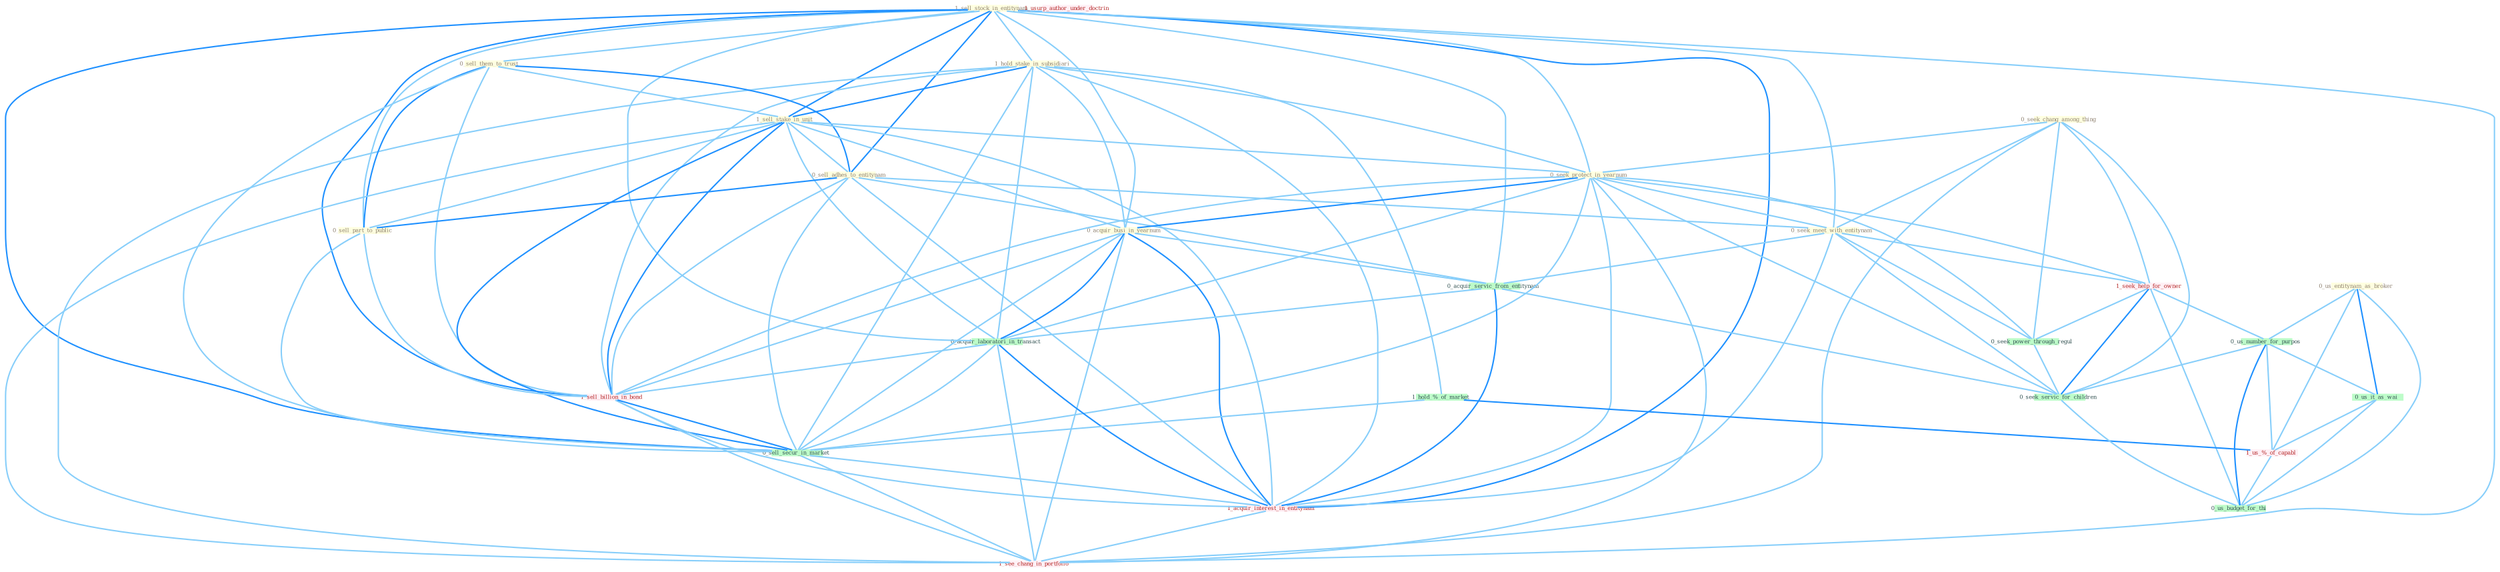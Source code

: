 Graph G{ 
    node
    [shape=polygon,style=filled,width=.5,height=.06,color="#BDFCC9",fixedsize=true,fontsize=4,
    fontcolor="#2f4f4f"];
    {node
    [color="#ffffe0", fontcolor="#8b7d6b"] "1_sell_stock_in_entitynam " "1_hold_stake_in_subsidiari " "0_sell_them_to_trust " "1_sell_stake_in_unit " "0_seek_chang_among_thing " "0_sell_adhes_to_entitynam " "0_seek_protect_in_yearnum " "0_acquir_busi_in_yearnum " "0_sell_part_to_public " "0_seek_meet_with_entitynam " "0_us_entitynam_as_broker "}
{node [color="#fff0f5", fontcolor="#b22222"] "1_seek_help_for_owner " "1_sell_billion_in_bond " "1_usurp_author_under_doctrin " "1_us_%_of_capabl " "1_acquir_interest_in_entitynam " "1_see_chang_in_portfolio "}
edge [color="#B0E2FF"];

	"1_sell_stock_in_entitynam " -- "1_hold_stake_in_subsidiari " [w="1", color="#87cefa" ];
	"1_sell_stock_in_entitynam " -- "0_sell_them_to_trust " [w="1", color="#87cefa" ];
	"1_sell_stock_in_entitynam " -- "1_sell_stake_in_unit " [w="2", color="#1e90ff" , len=0.8];
	"1_sell_stock_in_entitynam " -- "0_sell_adhes_to_entitynam " [w="2", color="#1e90ff" , len=0.8];
	"1_sell_stock_in_entitynam " -- "0_seek_protect_in_yearnum " [w="1", color="#87cefa" ];
	"1_sell_stock_in_entitynam " -- "0_acquir_busi_in_yearnum " [w="1", color="#87cefa" ];
	"1_sell_stock_in_entitynam " -- "0_sell_part_to_public " [w="1", color="#87cefa" ];
	"1_sell_stock_in_entitynam " -- "0_seek_meet_with_entitynam " [w="1", color="#87cefa" ];
	"1_sell_stock_in_entitynam " -- "0_acquir_servic_from_entitynam " [w="1", color="#87cefa" ];
	"1_sell_stock_in_entitynam " -- "0_acquir_laboratori_in_transact " [w="1", color="#87cefa" ];
	"1_sell_stock_in_entitynam " -- "1_sell_billion_in_bond " [w="2", color="#1e90ff" , len=0.8];
	"1_sell_stock_in_entitynam " -- "0_sell_secur_in_market " [w="2", color="#1e90ff" , len=0.8];
	"1_sell_stock_in_entitynam " -- "1_acquir_interest_in_entitynam " [w="2", color="#1e90ff" , len=0.8];
	"1_sell_stock_in_entitynam " -- "1_see_chang_in_portfolio " [w="1", color="#87cefa" ];
	"1_hold_stake_in_subsidiari " -- "1_sell_stake_in_unit " [w="2", color="#1e90ff" , len=0.8];
	"1_hold_stake_in_subsidiari " -- "0_seek_protect_in_yearnum " [w="1", color="#87cefa" ];
	"1_hold_stake_in_subsidiari " -- "0_acquir_busi_in_yearnum " [w="1", color="#87cefa" ];
	"1_hold_stake_in_subsidiari " -- "1_hold_%_of_market " [w="1", color="#87cefa" ];
	"1_hold_stake_in_subsidiari " -- "0_acquir_laboratori_in_transact " [w="1", color="#87cefa" ];
	"1_hold_stake_in_subsidiari " -- "1_sell_billion_in_bond " [w="1", color="#87cefa" ];
	"1_hold_stake_in_subsidiari " -- "0_sell_secur_in_market " [w="1", color="#87cefa" ];
	"1_hold_stake_in_subsidiari " -- "1_acquir_interest_in_entitynam " [w="1", color="#87cefa" ];
	"1_hold_stake_in_subsidiari " -- "1_see_chang_in_portfolio " [w="1", color="#87cefa" ];
	"0_sell_them_to_trust " -- "1_sell_stake_in_unit " [w="1", color="#87cefa" ];
	"0_sell_them_to_trust " -- "0_sell_adhes_to_entitynam " [w="2", color="#1e90ff" , len=0.8];
	"0_sell_them_to_trust " -- "0_sell_part_to_public " [w="2", color="#1e90ff" , len=0.8];
	"0_sell_them_to_trust " -- "1_sell_billion_in_bond " [w="1", color="#87cefa" ];
	"0_sell_them_to_trust " -- "0_sell_secur_in_market " [w="1", color="#87cefa" ];
	"1_sell_stake_in_unit " -- "0_sell_adhes_to_entitynam " [w="1", color="#87cefa" ];
	"1_sell_stake_in_unit " -- "0_seek_protect_in_yearnum " [w="1", color="#87cefa" ];
	"1_sell_stake_in_unit " -- "0_acquir_busi_in_yearnum " [w="1", color="#87cefa" ];
	"1_sell_stake_in_unit " -- "0_sell_part_to_public " [w="1", color="#87cefa" ];
	"1_sell_stake_in_unit " -- "0_acquir_laboratori_in_transact " [w="1", color="#87cefa" ];
	"1_sell_stake_in_unit " -- "1_sell_billion_in_bond " [w="2", color="#1e90ff" , len=0.8];
	"1_sell_stake_in_unit " -- "0_sell_secur_in_market " [w="2", color="#1e90ff" , len=0.8];
	"1_sell_stake_in_unit " -- "1_acquir_interest_in_entitynam " [w="1", color="#87cefa" ];
	"1_sell_stake_in_unit " -- "1_see_chang_in_portfolio " [w="1", color="#87cefa" ];
	"0_seek_chang_among_thing " -- "0_seek_protect_in_yearnum " [w="1", color="#87cefa" ];
	"0_seek_chang_among_thing " -- "0_seek_meet_with_entitynam " [w="1", color="#87cefa" ];
	"0_seek_chang_among_thing " -- "1_seek_help_for_owner " [w="1", color="#87cefa" ];
	"0_seek_chang_among_thing " -- "0_seek_power_through_regul " [w="1", color="#87cefa" ];
	"0_seek_chang_among_thing " -- "0_seek_servic_for_children " [w="1", color="#87cefa" ];
	"0_seek_chang_among_thing " -- "1_see_chang_in_portfolio " [w="1", color="#87cefa" ];
	"0_sell_adhes_to_entitynam " -- "0_sell_part_to_public " [w="2", color="#1e90ff" , len=0.8];
	"0_sell_adhes_to_entitynam " -- "0_seek_meet_with_entitynam " [w="1", color="#87cefa" ];
	"0_sell_adhes_to_entitynam " -- "0_acquir_servic_from_entitynam " [w="1", color="#87cefa" ];
	"0_sell_adhes_to_entitynam " -- "1_sell_billion_in_bond " [w="1", color="#87cefa" ];
	"0_sell_adhes_to_entitynam " -- "0_sell_secur_in_market " [w="1", color="#87cefa" ];
	"0_sell_adhes_to_entitynam " -- "1_acquir_interest_in_entitynam " [w="1", color="#87cefa" ];
	"0_seek_protect_in_yearnum " -- "0_acquir_busi_in_yearnum " [w="2", color="#1e90ff" , len=0.8];
	"0_seek_protect_in_yearnum " -- "0_seek_meet_with_entitynam " [w="1", color="#87cefa" ];
	"0_seek_protect_in_yearnum " -- "1_seek_help_for_owner " [w="1", color="#87cefa" ];
	"0_seek_protect_in_yearnum " -- "0_seek_power_through_regul " [w="1", color="#87cefa" ];
	"0_seek_protect_in_yearnum " -- "0_acquir_laboratori_in_transact " [w="1", color="#87cefa" ];
	"0_seek_protect_in_yearnum " -- "1_sell_billion_in_bond " [w="1", color="#87cefa" ];
	"0_seek_protect_in_yearnum " -- "0_sell_secur_in_market " [w="1", color="#87cefa" ];
	"0_seek_protect_in_yearnum " -- "1_acquir_interest_in_entitynam " [w="1", color="#87cefa" ];
	"0_seek_protect_in_yearnum " -- "0_seek_servic_for_children " [w="1", color="#87cefa" ];
	"0_seek_protect_in_yearnum " -- "1_see_chang_in_portfolio " [w="1", color="#87cefa" ];
	"0_acquir_busi_in_yearnum " -- "0_acquir_servic_from_entitynam " [w="1", color="#87cefa" ];
	"0_acquir_busi_in_yearnum " -- "0_acquir_laboratori_in_transact " [w="2", color="#1e90ff" , len=0.8];
	"0_acquir_busi_in_yearnum " -- "1_sell_billion_in_bond " [w="1", color="#87cefa" ];
	"0_acquir_busi_in_yearnum " -- "0_sell_secur_in_market " [w="1", color="#87cefa" ];
	"0_acquir_busi_in_yearnum " -- "1_acquir_interest_in_entitynam " [w="2", color="#1e90ff" , len=0.8];
	"0_acquir_busi_in_yearnum " -- "1_see_chang_in_portfolio " [w="1", color="#87cefa" ];
	"0_sell_part_to_public " -- "1_sell_billion_in_bond " [w="1", color="#87cefa" ];
	"0_sell_part_to_public " -- "0_sell_secur_in_market " [w="1", color="#87cefa" ];
	"0_seek_meet_with_entitynam " -- "1_seek_help_for_owner " [w="1", color="#87cefa" ];
	"0_seek_meet_with_entitynam " -- "0_acquir_servic_from_entitynam " [w="1", color="#87cefa" ];
	"0_seek_meet_with_entitynam " -- "0_seek_power_through_regul " [w="1", color="#87cefa" ];
	"0_seek_meet_with_entitynam " -- "1_acquir_interest_in_entitynam " [w="1", color="#87cefa" ];
	"0_seek_meet_with_entitynam " -- "0_seek_servic_for_children " [w="1", color="#87cefa" ];
	"0_us_entitynam_as_broker " -- "0_us_number_for_purpos " [w="1", color="#87cefa" ];
	"0_us_entitynam_as_broker " -- "0_us_it_as_wai " [w="2", color="#1e90ff" , len=0.8];
	"0_us_entitynam_as_broker " -- "1_us_%_of_capabl " [w="1", color="#87cefa" ];
	"0_us_entitynam_as_broker " -- "0_us_budget_for_thi " [w="1", color="#87cefa" ];
	"1_seek_help_for_owner " -- "0_seek_power_through_regul " [w="1", color="#87cefa" ];
	"1_seek_help_for_owner " -- "0_us_number_for_purpos " [w="1", color="#87cefa" ];
	"1_seek_help_for_owner " -- "0_seek_servic_for_children " [w="2", color="#1e90ff" , len=0.8];
	"1_seek_help_for_owner " -- "0_us_budget_for_thi " [w="1", color="#87cefa" ];
	"0_acquir_servic_from_entitynam " -- "0_acquir_laboratori_in_transact " [w="1", color="#87cefa" ];
	"0_acquir_servic_from_entitynam " -- "1_acquir_interest_in_entitynam " [w="2", color="#1e90ff" , len=0.8];
	"0_acquir_servic_from_entitynam " -- "0_seek_servic_for_children " [w="1", color="#87cefa" ];
	"1_hold_%_of_market " -- "1_us_%_of_capabl " [w="2", color="#1e90ff" , len=0.8];
	"1_hold_%_of_market " -- "0_sell_secur_in_market " [w="1", color="#87cefa" ];
	"0_seek_power_through_regul " -- "0_seek_servic_for_children " [w="1", color="#87cefa" ];
	"0_us_number_for_purpos " -- "0_us_it_as_wai " [w="1", color="#87cefa" ];
	"0_us_number_for_purpos " -- "1_us_%_of_capabl " [w="1", color="#87cefa" ];
	"0_us_number_for_purpos " -- "0_seek_servic_for_children " [w="1", color="#87cefa" ];
	"0_us_number_for_purpos " -- "0_us_budget_for_thi " [w="2", color="#1e90ff" , len=0.8];
	"0_acquir_laboratori_in_transact " -- "1_sell_billion_in_bond " [w="1", color="#87cefa" ];
	"0_acquir_laboratori_in_transact " -- "0_sell_secur_in_market " [w="1", color="#87cefa" ];
	"0_acquir_laboratori_in_transact " -- "1_acquir_interest_in_entitynam " [w="2", color="#1e90ff" , len=0.8];
	"0_acquir_laboratori_in_transact " -- "1_see_chang_in_portfolio " [w="1", color="#87cefa" ];
	"1_sell_billion_in_bond " -- "0_sell_secur_in_market " [w="2", color="#1e90ff" , len=0.8];
	"1_sell_billion_in_bond " -- "1_acquir_interest_in_entitynam " [w="1", color="#87cefa" ];
	"1_sell_billion_in_bond " -- "1_see_chang_in_portfolio " [w="1", color="#87cefa" ];
	"0_us_it_as_wai " -- "1_us_%_of_capabl " [w="1", color="#87cefa" ];
	"0_us_it_as_wai " -- "0_us_budget_for_thi " [w="1", color="#87cefa" ];
	"1_us_%_of_capabl " -- "0_us_budget_for_thi " [w="1", color="#87cefa" ];
	"0_sell_secur_in_market " -- "1_acquir_interest_in_entitynam " [w="1", color="#87cefa" ];
	"0_sell_secur_in_market " -- "1_see_chang_in_portfolio " [w="1", color="#87cefa" ];
	"1_acquir_interest_in_entitynam " -- "1_see_chang_in_portfolio " [w="1", color="#87cefa" ];
	"0_seek_servic_for_children " -- "0_us_budget_for_thi " [w="1", color="#87cefa" ];
}